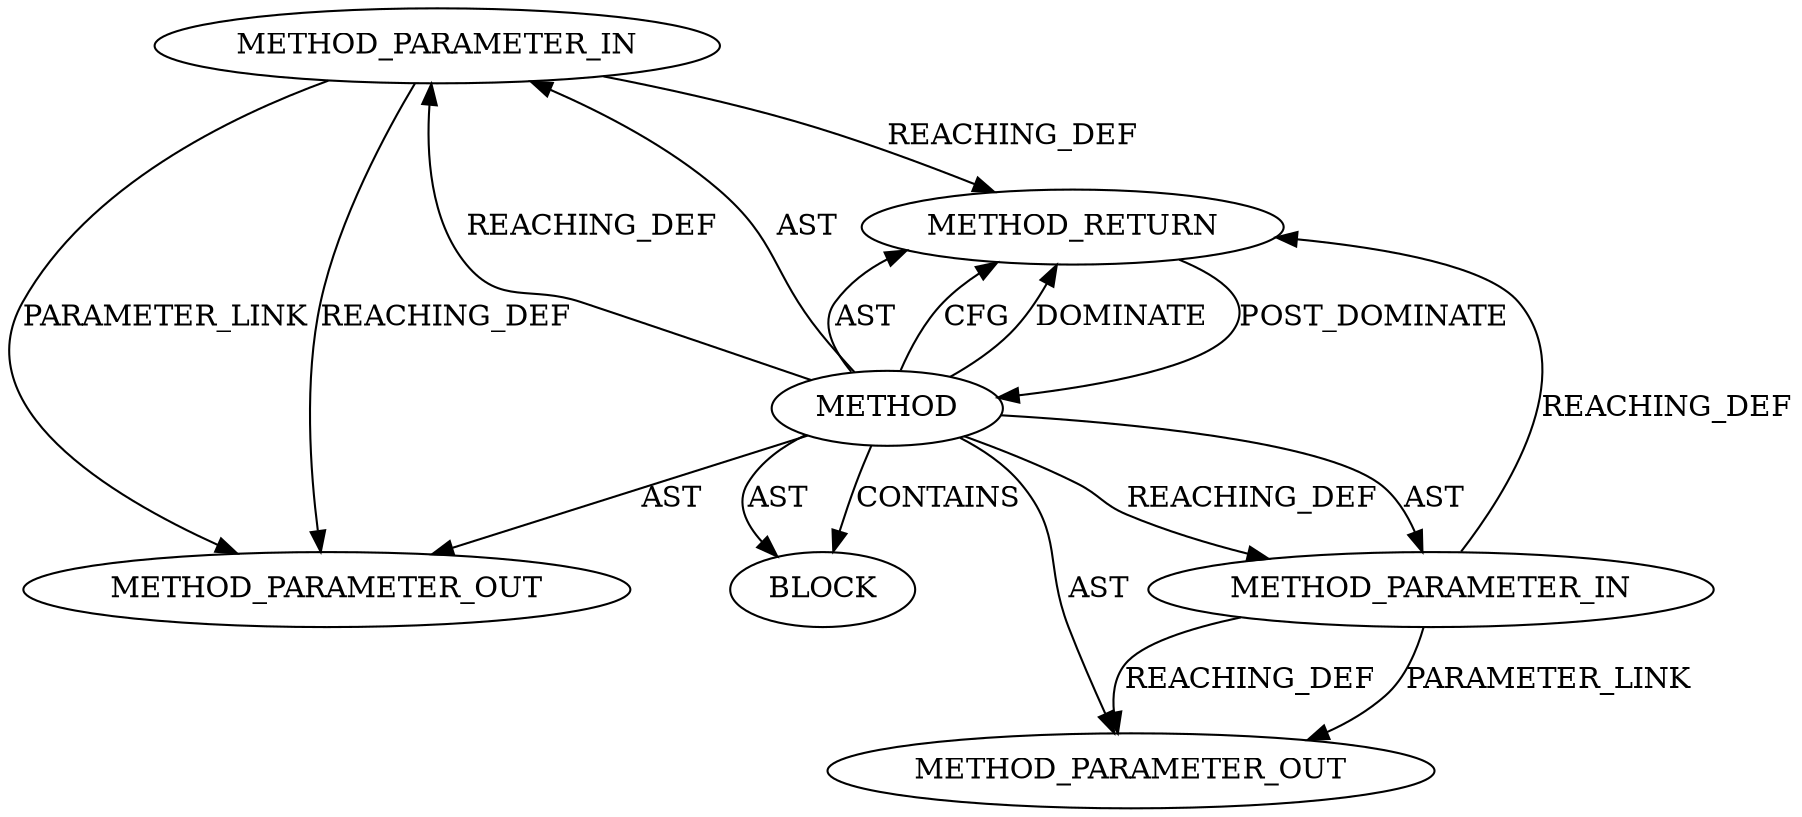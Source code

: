 digraph {
  12167 [label=METHOD_PARAMETER_IN ORDER=2 CODE="p2" IS_VARIADIC=false TYPE_FULL_NAME="ANY" EVALUATION_STRATEGY="BY_VALUE" INDEX=2 NAME="p2"]
  12166 [label=METHOD_PARAMETER_IN ORDER=1 CODE="p1" IS_VARIADIC=false TYPE_FULL_NAME="ANY" EVALUATION_STRATEGY="BY_VALUE" INDEX=1 NAME="p1"]
  12165 [label=METHOD AST_PARENT_TYPE="NAMESPACE_BLOCK" AST_PARENT_FULL_NAME="<global>" ORDER=0 CODE="<empty>" FULL_NAME="<operators>.assignmentAnd" IS_EXTERNAL=true FILENAME="<empty>" SIGNATURE="" NAME="<operators>.assignmentAnd"]
  13366 [label=METHOD_PARAMETER_OUT ORDER=2 CODE="p2" IS_VARIADIC=false TYPE_FULL_NAME="ANY" EVALUATION_STRATEGY="BY_VALUE" INDEX=2 NAME="p2"]
  12168 [label=BLOCK ORDER=1 ARGUMENT_INDEX=1 CODE="<empty>" TYPE_FULL_NAME="ANY"]
  12169 [label=METHOD_RETURN ORDER=2 CODE="RET" TYPE_FULL_NAME="ANY" EVALUATION_STRATEGY="BY_VALUE"]
  13365 [label=METHOD_PARAMETER_OUT ORDER=1 CODE="p1" IS_VARIADIC=false TYPE_FULL_NAME="ANY" EVALUATION_STRATEGY="BY_VALUE" INDEX=1 NAME="p1"]
  12165 -> 12167 [label=REACHING_DEF VARIABLE=""]
  12166 -> 13365 [label=PARAMETER_LINK ]
  12165 -> 12167 [label=AST ]
  12169 -> 12165 [label=POST_DOMINATE ]
  12167 -> 12169 [label=REACHING_DEF VARIABLE="p2"]
  12165 -> 12166 [label=REACHING_DEF VARIABLE=""]
  12167 -> 13366 [label=REACHING_DEF VARIABLE="p2"]
  12165 -> 12168 [label=AST ]
  12167 -> 13366 [label=PARAMETER_LINK ]
  12165 -> 13366 [label=AST ]
  12165 -> 12166 [label=AST ]
  12165 -> 12169 [label=AST ]
  12166 -> 12169 [label=REACHING_DEF VARIABLE="p1"]
  12165 -> 12169 [label=CFG ]
  12165 -> 12169 [label=DOMINATE ]
  12166 -> 13365 [label=REACHING_DEF VARIABLE="p1"]
  12165 -> 13365 [label=AST ]
  12165 -> 12168 [label=CONTAINS ]
}
